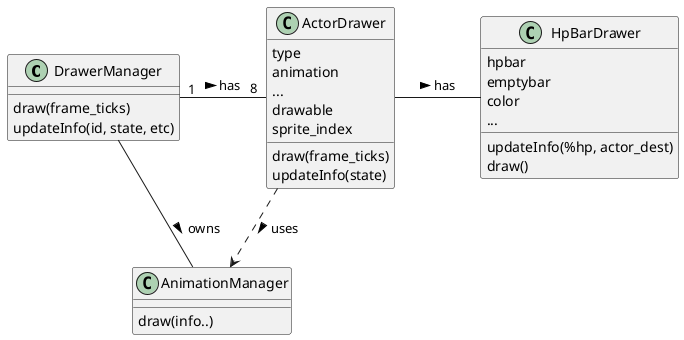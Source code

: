 @startuml
'https://plantuml.com/class-diagram

class DrawerManager {
    draw(frame_ticks)
    updateInfo(id, state, etc)
}

class AnimationManager {
    draw(info..)
}

class ActorDrawer {
    type
    animation
    ...
    drawable
    sprite_index

    draw(frame_ticks)
    updateInfo(state)
}

class HpBarDrawer {
    hpbar
    emptybar
    color
    ...
    updateInfo(%hp, actor_dest)
    draw()
}

skinparam nodesep 50
AnimationManager -- DrawerManager : < owns
DrawerManager "1" - "8" ActorDrawer : has >
ActorDrawer ..> AnimationManager : > uses
ActorDrawer - HpBarDrawer : > has
@enduml
